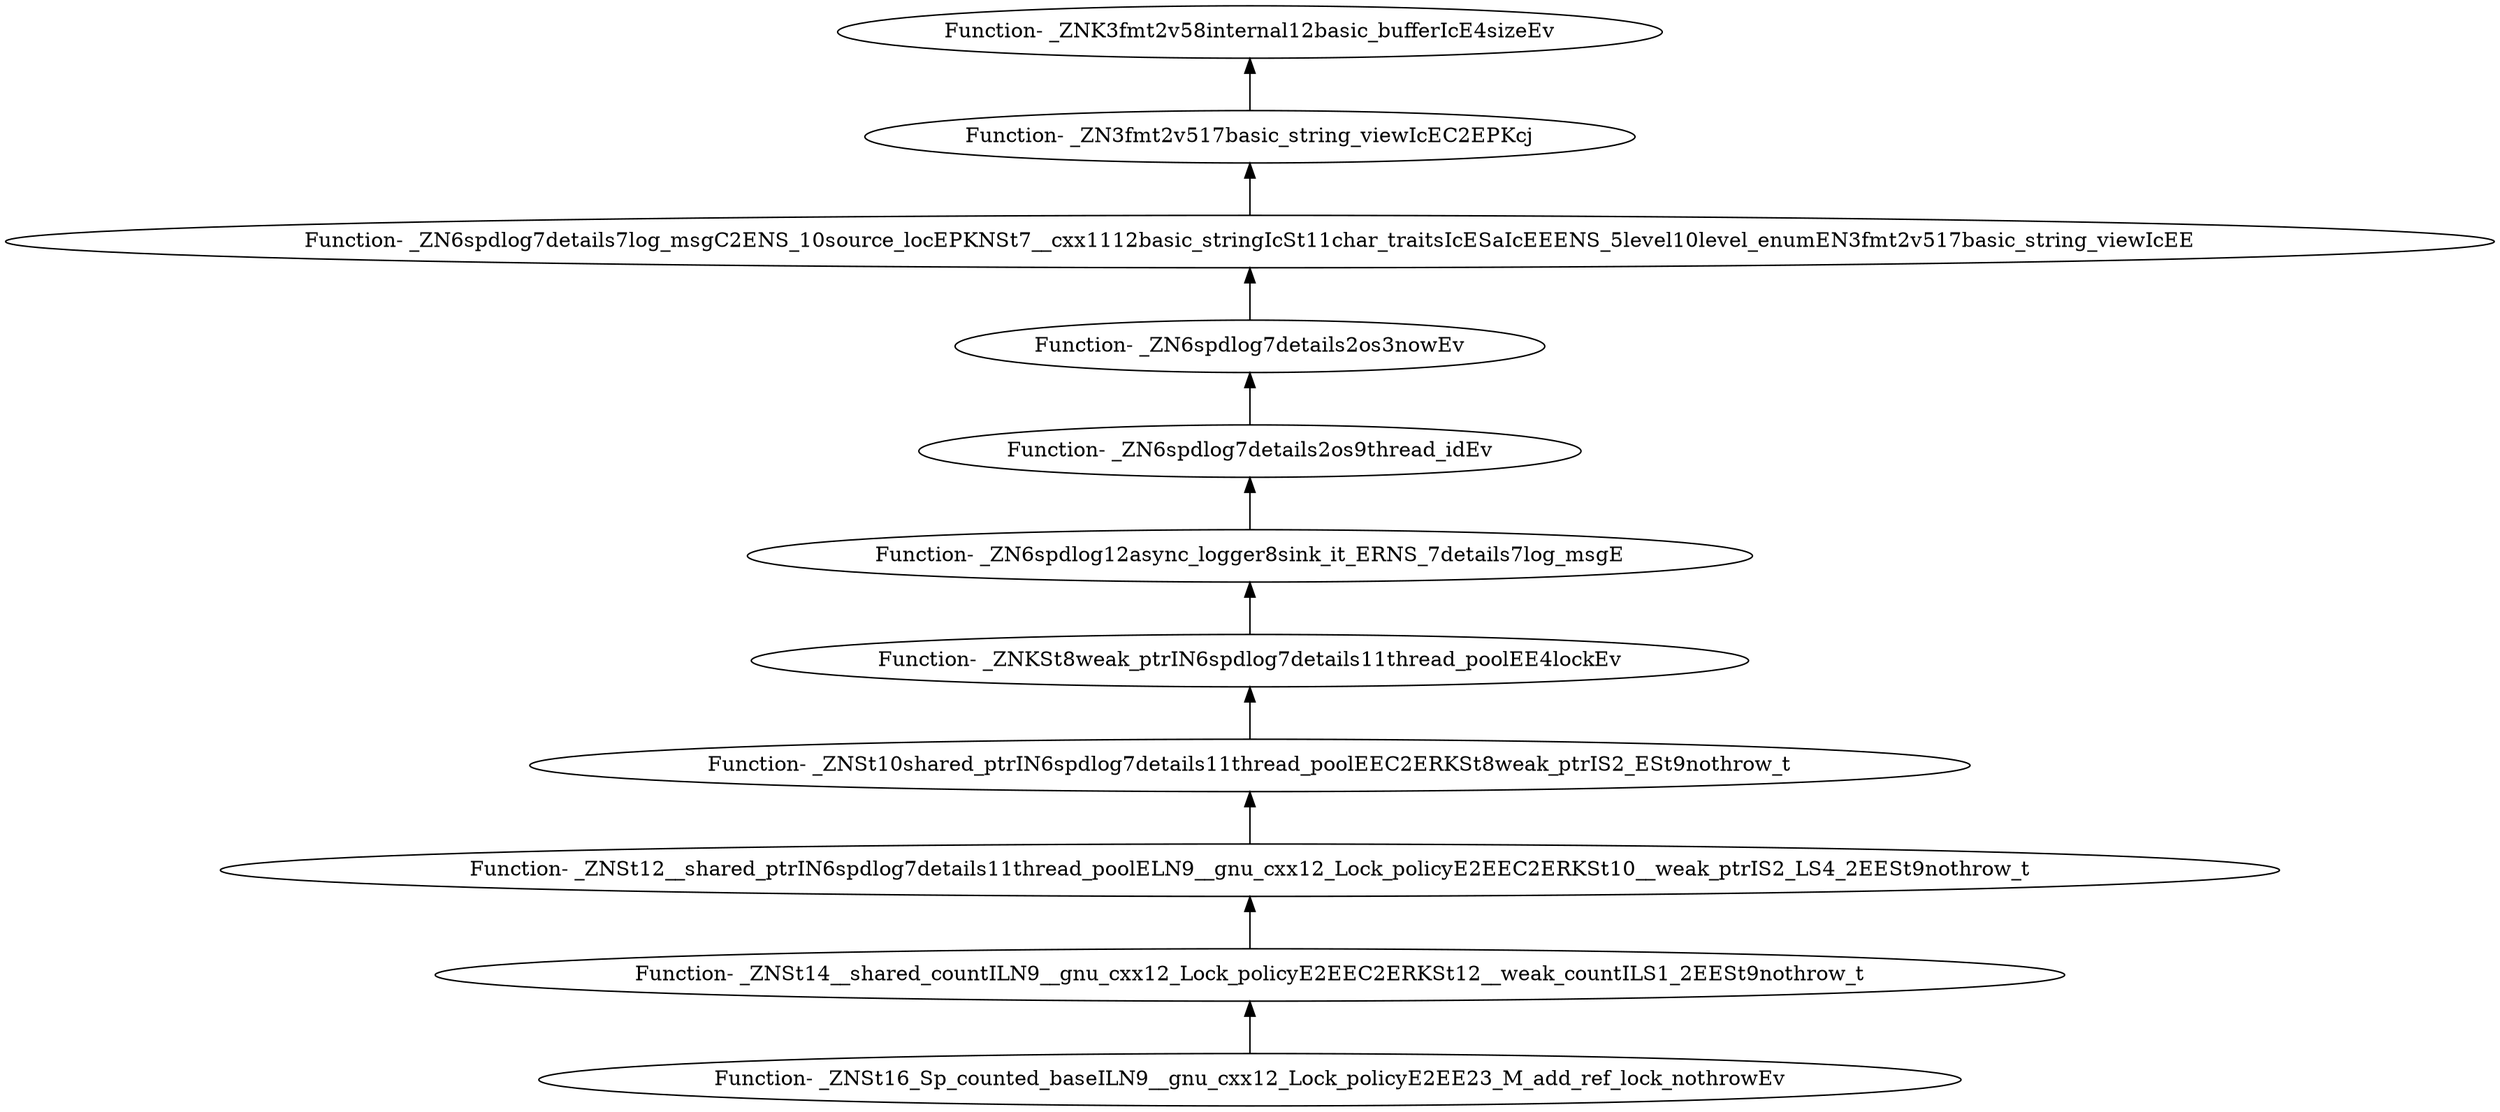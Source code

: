 digraph {
	"Function- _ZNSt16_Sp_counted_baseILN9__gnu_cxx12_Lock_policyE2EE23_M_add_ref_lock_nothrowEv"
	"Function- _ZNSt14__shared_countILN9__gnu_cxx12_Lock_policyE2EEC2ERKSt12__weak_countILS1_2EESt9nothrow_t"
	"Function- _ZNSt14__shared_countILN9__gnu_cxx12_Lock_policyE2EEC2ERKSt12__weak_countILS1_2EESt9nothrow_t" -> "Function- _ZNSt16_Sp_counted_baseILN9__gnu_cxx12_Lock_policyE2EE23_M_add_ref_lock_nothrowEv" [dir=back]
	"Function- _ZNSt12__shared_ptrIN6spdlog7details11thread_poolELN9__gnu_cxx12_Lock_policyE2EEC2ERKSt10__weak_ptrIS2_LS4_2EESt9nothrow_t"
	"Function- _ZNSt12__shared_ptrIN6spdlog7details11thread_poolELN9__gnu_cxx12_Lock_policyE2EEC2ERKSt10__weak_ptrIS2_LS4_2EESt9nothrow_t" -> "Function- _ZNSt14__shared_countILN9__gnu_cxx12_Lock_policyE2EEC2ERKSt12__weak_countILS1_2EESt9nothrow_t" [dir=back]
	"Function- _ZNSt10shared_ptrIN6spdlog7details11thread_poolEEC2ERKSt8weak_ptrIS2_ESt9nothrow_t"
	"Function- _ZNSt10shared_ptrIN6spdlog7details11thread_poolEEC2ERKSt8weak_ptrIS2_ESt9nothrow_t" -> "Function- _ZNSt12__shared_ptrIN6spdlog7details11thread_poolELN9__gnu_cxx12_Lock_policyE2EEC2ERKSt10__weak_ptrIS2_LS4_2EESt9nothrow_t" [dir=back]
	"Function- _ZNKSt8weak_ptrIN6spdlog7details11thread_poolEE4lockEv"
	"Function- _ZNKSt8weak_ptrIN6spdlog7details11thread_poolEE4lockEv" -> "Function- _ZNSt10shared_ptrIN6spdlog7details11thread_poolEEC2ERKSt8weak_ptrIS2_ESt9nothrow_t" [dir=back]
	"Function- _ZN6spdlog12async_logger8sink_it_ERNS_7details7log_msgE"
	"Function- _ZN6spdlog12async_logger8sink_it_ERNS_7details7log_msgE" -> "Function- _ZNKSt8weak_ptrIN6spdlog7details11thread_poolEE4lockEv" [dir=back]
	"Function- _ZN6spdlog7details2os9thread_idEv"
	"Function- _ZN6spdlog7details2os9thread_idEv" -> "Function- _ZN6spdlog12async_logger8sink_it_ERNS_7details7log_msgE" [dir=back]
	"Function- _ZN6spdlog7details2os3nowEv"
	"Function- _ZN6spdlog7details2os3nowEv" -> "Function- _ZN6spdlog7details2os9thread_idEv" [dir=back]
	"Function- _ZN6spdlog7details7log_msgC2ENS_10source_locEPKNSt7__cxx1112basic_stringIcSt11char_traitsIcESaIcEEENS_5level10level_enumEN3fmt2v517basic_string_viewIcEE"
	"Function- _ZN6spdlog7details7log_msgC2ENS_10source_locEPKNSt7__cxx1112basic_stringIcSt11char_traitsIcESaIcEEENS_5level10level_enumEN3fmt2v517basic_string_viewIcEE" -> "Function- _ZN6spdlog7details2os3nowEv" [dir=back]
	"Function- _ZN3fmt2v517basic_string_viewIcEC2EPKcj"
	"Function- _ZN3fmt2v517basic_string_viewIcEC2EPKcj" -> "Function- _ZN6spdlog7details7log_msgC2ENS_10source_locEPKNSt7__cxx1112basic_stringIcSt11char_traitsIcESaIcEEENS_5level10level_enumEN3fmt2v517basic_string_viewIcEE" [dir=back]
	"Function- _ZNK3fmt2v58internal12basic_bufferIcE4sizeEv"
	"Function- _ZNK3fmt2v58internal12basic_bufferIcE4sizeEv" -> "Function- _ZN3fmt2v517basic_string_viewIcEC2EPKcj" [dir=back]
}
